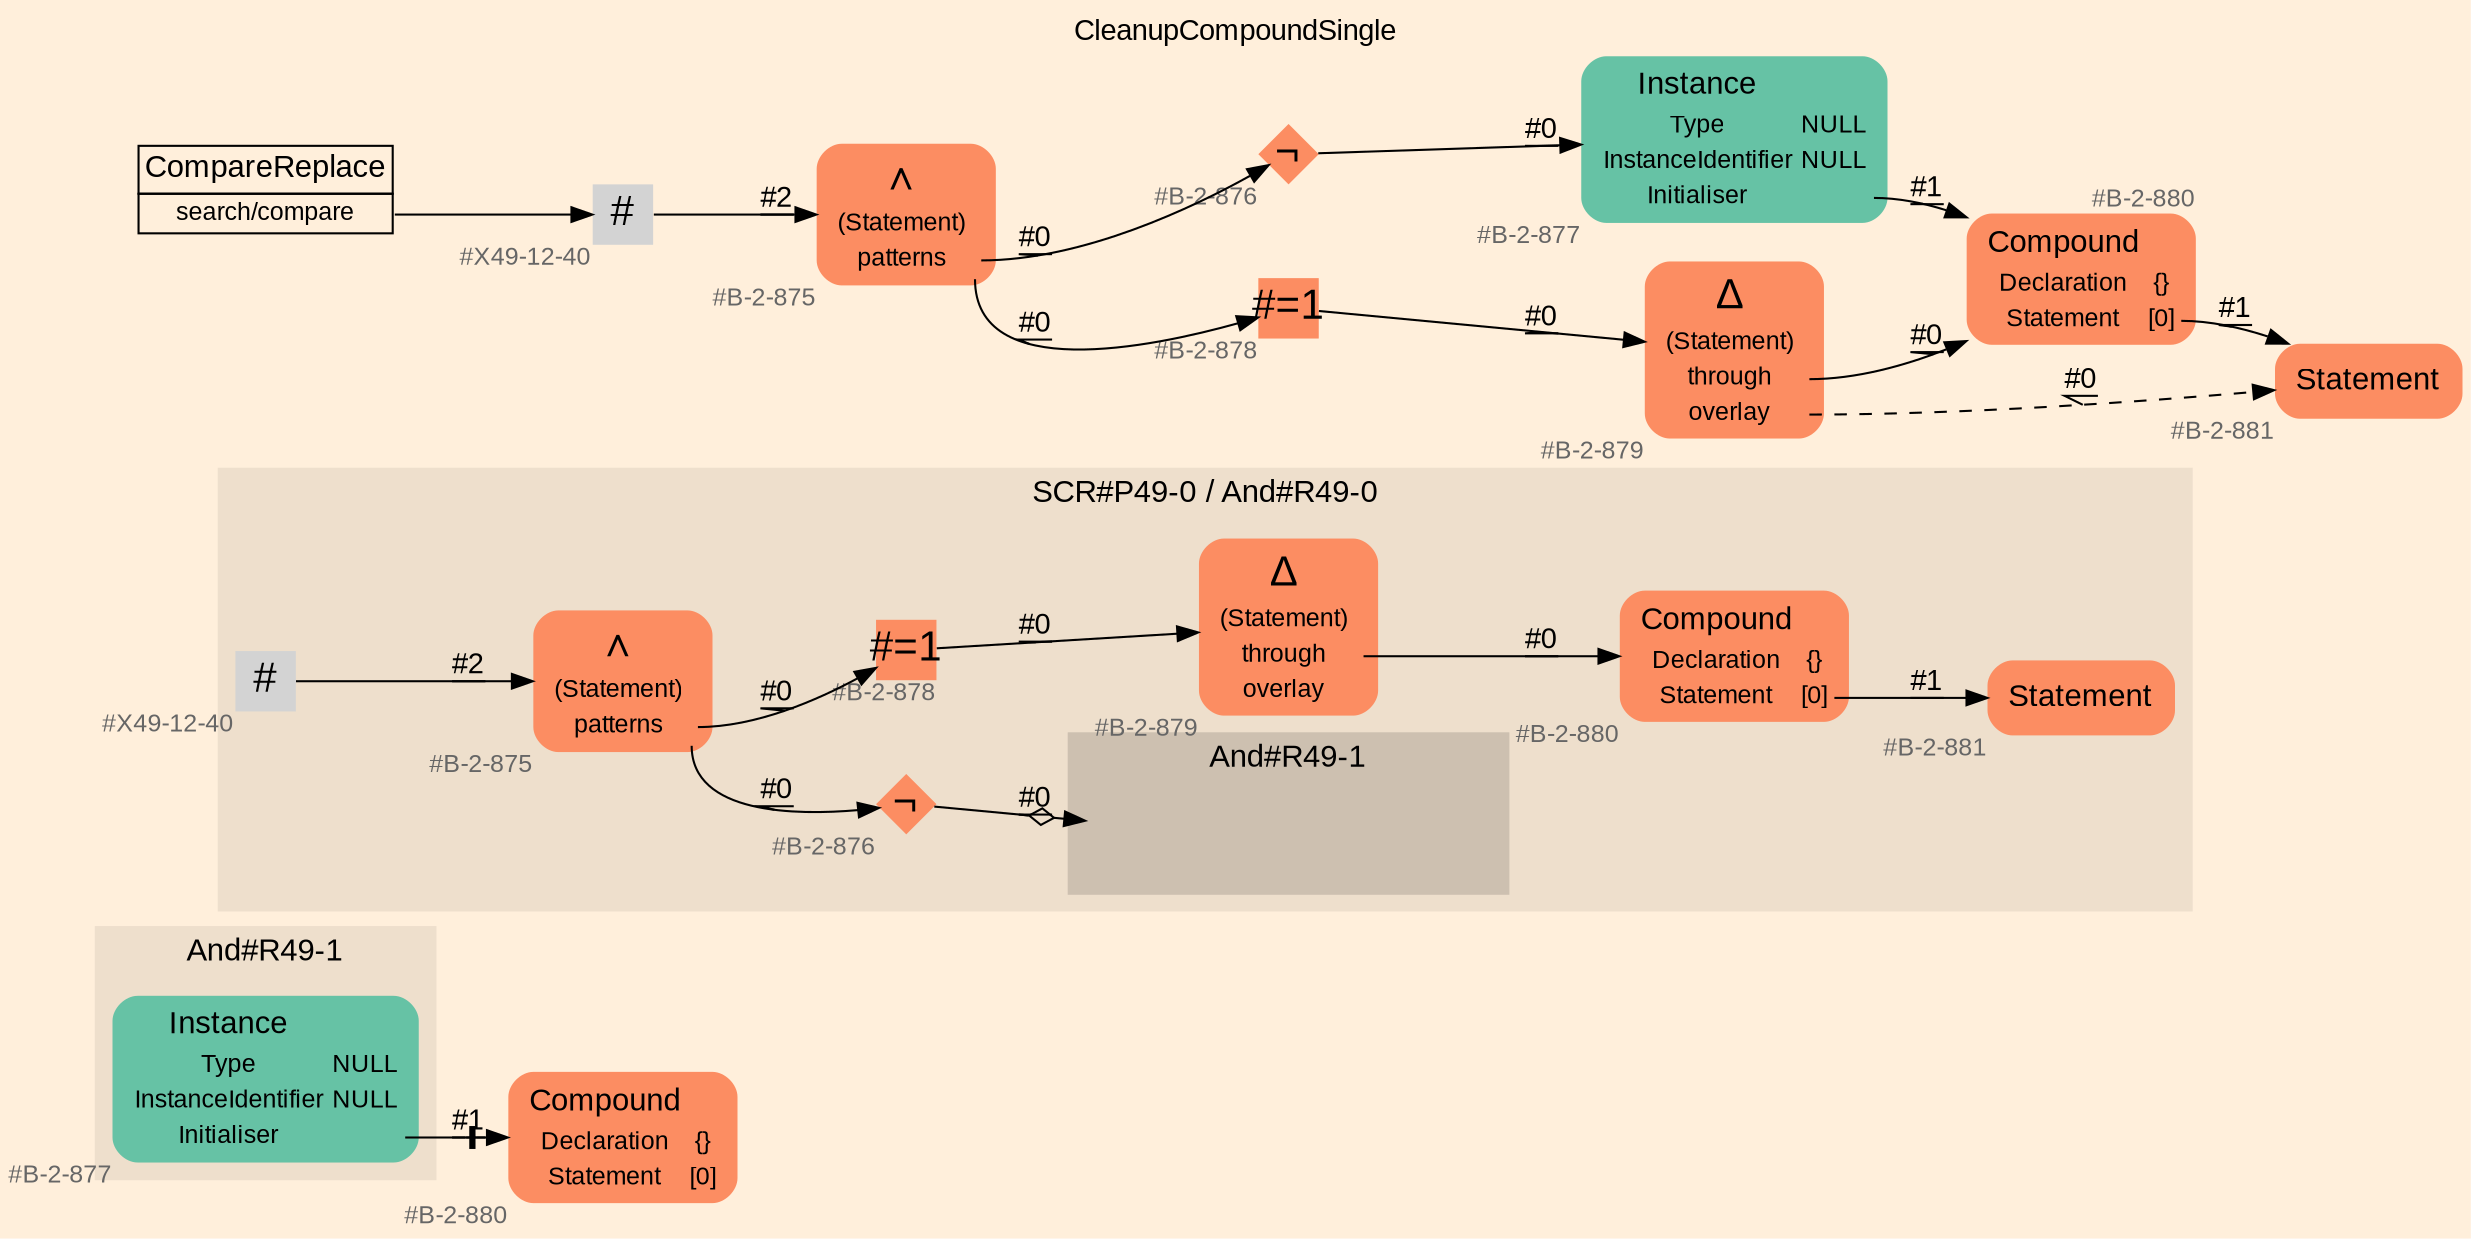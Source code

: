 digraph "CleanupCompoundSingle" {
label = "CleanupCompoundSingle"
labelloc = t
graph [
    rankdir = "LR"
    ranksep = 0.3
    bgcolor = antiquewhite1
    color = black
    fontcolor = black
    fontname = "Arial"
];
node [
    fontname = "Arial"
];
edge [
    fontname = "Arial"
];

// -------------------- figure And#R49-1 --------------------
// -------- region And#R49-1 ----------
subgraph "clusterAnd#R49-1" {
    label = "And#R49-1"
    style = "filled"
    color = antiquewhite2
    fontsize = "15"
    // -------- block And#R49-1/#B-2-877 ----------
    "And#R49-1/#B-2-877" [
        fillcolor = "/set28/1"
        xlabel = "#B-2-877"
        fontsize = "12"
        fontcolor = grey40
        shape = "plaintext"
        label = <<TABLE BORDER="0" CELLBORDER="0" CELLSPACING="0">
         <TR><TD><FONT COLOR="black" POINT-SIZE="15">Instance</FONT></TD></TR>
         <TR><TD><FONT COLOR="black" POINT-SIZE="12">Type</FONT></TD><TD PORT="port0"><FONT COLOR="black" POINT-SIZE="12">NULL</FONT></TD></TR>
         <TR><TD><FONT COLOR="black" POINT-SIZE="12">InstanceIdentifier</FONT></TD><TD PORT="port1"><FONT COLOR="black" POINT-SIZE="12">NULL</FONT></TD></TR>
         <TR><TD><FONT COLOR="black" POINT-SIZE="12">Initialiser</FONT></TD><TD PORT="port2"></TD></TR>
        </TABLE>>
        style = "rounded,filled"
    ];
    
}

// -------- block And#R49-1/#B-2-880 ----------
"And#R49-1/#B-2-880" [
    fillcolor = "/set28/2"
    xlabel = "#B-2-880"
    fontsize = "12"
    fontcolor = grey40
    shape = "plaintext"
    label = <<TABLE BORDER="0" CELLBORDER="0" CELLSPACING="0">
     <TR><TD><FONT COLOR="black" POINT-SIZE="15">Compound</FONT></TD></TR>
     <TR><TD><FONT COLOR="black" POINT-SIZE="12">Declaration</FONT></TD><TD PORT="port0"><FONT COLOR="black" POINT-SIZE="12">{}</FONT></TD></TR>
     <TR><TD><FONT COLOR="black" POINT-SIZE="12">Statement</FONT></TD><TD PORT="port1"><FONT COLOR="black" POINT-SIZE="12">[0]</FONT></TD></TR>
    </TABLE>>
    style = "rounded,filled"
];

"And#R49-1/#B-2-877":port2 -> "And#R49-1/#B-2-880" [
    arrowhead="normalnonetee"
    label = "#1"
    decorate = true
    color = black
    fontcolor = black
];


// -------------------- figure And#R49-0 --------------------
// -------- region And#R49-0 ----------
subgraph "clusterAnd#R49-0" {
    label = "SCR#P49-0 / And#R49-0"
    style = "filled"
    color = antiquewhite2
    fontsize = "15"
    // -------- block And#R49-0/#B-2-880 ----------
    "And#R49-0/#B-2-880" [
        fillcolor = "/set28/2"
        xlabel = "#B-2-880"
        fontsize = "12"
        fontcolor = grey40
        shape = "plaintext"
        label = <<TABLE BORDER="0" CELLBORDER="0" CELLSPACING="0">
         <TR><TD><FONT COLOR="black" POINT-SIZE="15">Compound</FONT></TD></TR>
         <TR><TD><FONT COLOR="black" POINT-SIZE="12">Declaration</FONT></TD><TD PORT="port0"><FONT COLOR="black" POINT-SIZE="12">{}</FONT></TD></TR>
         <TR><TD><FONT COLOR="black" POINT-SIZE="12">Statement</FONT></TD><TD PORT="port1"><FONT COLOR="black" POINT-SIZE="12">[0]</FONT></TD></TR>
        </TABLE>>
        style = "rounded,filled"
    ];
    
    // -------- block And#R49-0/#X49-12-40 ----------
    "And#R49-0/#X49-12-40" [
        xlabel = "#X49-12-40"
        fontsize = "12"
        fontcolor = grey40
        shape = "square"
        label = <<FONT COLOR="black" POINT-SIZE="20">#</FONT>>
        style = "filled"
        penwidth = 0.0
        fixedsize = true
        width = 0.4
        height = 0.4
    ];
    
    // -------- block And#R49-0/#B-2-876 ----------
    "And#R49-0/#B-2-876" [
        fillcolor = "/set28/2"
        xlabel = "#B-2-876"
        fontsize = "12"
        fontcolor = grey40
        shape = "diamond"
        label = <<FONT COLOR="black" POINT-SIZE="20">¬</FONT>>
        style = "filled"
        penwidth = 0.0
        fixedsize = true
        width = 0.4
        height = 0.4
    ];
    
    // -------- block And#R49-0/#B-2-879 ----------
    "And#R49-0/#B-2-879" [
        fillcolor = "/set28/2"
        xlabel = "#B-2-879"
        fontsize = "12"
        fontcolor = grey40
        shape = "plaintext"
        label = <<TABLE BORDER="0" CELLBORDER="0" CELLSPACING="0">
         <TR><TD><FONT COLOR="black" POINT-SIZE="20">Δ</FONT></TD></TR>
         <TR><TD><FONT COLOR="black" POINT-SIZE="12">(Statement)</FONT></TD><TD PORT="port0"></TD></TR>
         <TR><TD><FONT COLOR="black" POINT-SIZE="12">through</FONT></TD><TD PORT="port1"></TD></TR>
         <TR><TD><FONT COLOR="black" POINT-SIZE="12">overlay</FONT></TD><TD PORT="port2"></TD></TR>
        </TABLE>>
        style = "rounded,filled"
    ];
    
    // -------- block And#R49-0/#B-2-878 ----------
    "And#R49-0/#B-2-878" [
        fillcolor = "/set28/2"
        xlabel = "#B-2-878"
        fontsize = "12"
        fontcolor = grey40
        shape = "square"
        label = <<FONT COLOR="black" POINT-SIZE="20">#=1</FONT>>
        style = "filled"
        penwidth = 0.0
        fixedsize = true
        width = 0.4
        height = 0.4
    ];
    
    // -------- block And#R49-0/#B-2-881 ----------
    "And#R49-0/#B-2-881" [
        fillcolor = "/set28/2"
        xlabel = "#B-2-881"
        fontsize = "12"
        fontcolor = grey40
        shape = "plaintext"
        label = <<TABLE BORDER="0" CELLBORDER="0" CELLSPACING="0">
         <TR><TD><FONT COLOR="black" POINT-SIZE="15">Statement</FONT></TD></TR>
        </TABLE>>
        style = "rounded,filled"
    ];
    
    // -------- block And#R49-0/#B-2-875 ----------
    "And#R49-0/#B-2-875" [
        fillcolor = "/set28/2"
        xlabel = "#B-2-875"
        fontsize = "12"
        fontcolor = grey40
        shape = "plaintext"
        label = <<TABLE BORDER="0" CELLBORDER="0" CELLSPACING="0">
         <TR><TD><FONT COLOR="black" POINT-SIZE="20">∧</FONT></TD></TR>
         <TR><TD><FONT COLOR="black" POINT-SIZE="12">(Statement)</FONT></TD><TD PORT="port0"></TD></TR>
         <TR><TD><FONT COLOR="black" POINT-SIZE="12">patterns</FONT></TD><TD PORT="port1"></TD></TR>
        </TABLE>>
        style = "rounded,filled"
    ];
    
    // -------- region And#R49-0/And#R49-1 ----------
    subgraph "clusterAnd#R49-0/And#R49-1" {
        label = "And#R49-1"
        style = "filled"
        color = antiquewhite3
        fontsize = "15"
        // -------- block And#R49-0/And#R49-1/#B-2-877 ----------
        "And#R49-0/And#R49-1/#B-2-877" [
            fillcolor = "/set28/1"
            xlabel = "#B-2-877"
            fontsize = "12"
            fontcolor = grey40
            shape = "none"
            style = "invisible"
        ];
        
    }
    
}

"And#R49-0/#B-2-880":port1 -> "And#R49-0/#B-2-881" [
    label = "#1"
    decorate = true
    color = black
    fontcolor = black
];

"And#R49-0/#X49-12-40" -> "And#R49-0/#B-2-875" [
    label = "#2"
    decorate = true
    color = black
    fontcolor = black
];

"And#R49-0/#B-2-876" -> "And#R49-0/And#R49-1/#B-2-877" [
    arrowhead="normalnoneodiamond"
    label = "#0"
    decorate = true
    color = black
    fontcolor = black
];

"And#R49-0/#B-2-879":port1 -> "And#R49-0/#B-2-880" [
    label = "#0"
    decorate = true
    color = black
    fontcolor = black
];

"And#R49-0/#B-2-878" -> "And#R49-0/#B-2-879" [
    label = "#0"
    decorate = true
    color = black
    fontcolor = black
];

"And#R49-0/#B-2-875":port1 -> "And#R49-0/#B-2-878" [
    label = "#0"
    decorate = true
    color = black
    fontcolor = black
];

"And#R49-0/#B-2-875":port1 -> "And#R49-0/#B-2-876" [
    label = "#0"
    decorate = true
    color = black
    fontcolor = black
];


// -------------------- transformation figure --------------------
// -------- block CR#X49-10-49 ----------
"CR#X49-10-49" [
    fillcolor = antiquewhite1
    fontsize = "12"
    fontcolor = grey40
    shape = "plaintext"
    label = <<TABLE BORDER="0" CELLBORDER="1" CELLSPACING="0">
     <TR><TD><FONT COLOR="black" POINT-SIZE="15">CompareReplace</FONT></TD></TR>
     <TR><TD PORT="port0"><FONT COLOR="black" POINT-SIZE="12">search/compare</FONT></TD></TR>
    </TABLE>>
    style = "filled"
    color = black
];

// -------- block #X49-12-40 ----------
"#X49-12-40" [
    xlabel = "#X49-12-40"
    fontsize = "12"
    fontcolor = grey40
    shape = "square"
    label = <<FONT COLOR="black" POINT-SIZE="20">#</FONT>>
    style = "filled"
    penwidth = 0.0
    fixedsize = true
    width = 0.4
    height = 0.4
];

// -------- block #B-2-875 ----------
"#B-2-875" [
    fillcolor = "/set28/2"
    xlabel = "#B-2-875"
    fontsize = "12"
    fontcolor = grey40
    shape = "plaintext"
    label = <<TABLE BORDER="0" CELLBORDER="0" CELLSPACING="0">
     <TR><TD><FONT COLOR="black" POINT-SIZE="20">∧</FONT></TD></TR>
     <TR><TD><FONT COLOR="black" POINT-SIZE="12">(Statement)</FONT></TD><TD PORT="port0"></TD></TR>
     <TR><TD><FONT COLOR="black" POINT-SIZE="12">patterns</FONT></TD><TD PORT="port1"></TD></TR>
    </TABLE>>
    style = "rounded,filled"
];

// -------- block #B-2-878 ----------
"#B-2-878" [
    fillcolor = "/set28/2"
    xlabel = "#B-2-878"
    fontsize = "12"
    fontcolor = grey40
    shape = "square"
    label = <<FONT COLOR="black" POINT-SIZE="20">#=1</FONT>>
    style = "filled"
    penwidth = 0.0
    fixedsize = true
    width = 0.4
    height = 0.4
];

// -------- block #B-2-879 ----------
"#B-2-879" [
    fillcolor = "/set28/2"
    xlabel = "#B-2-879"
    fontsize = "12"
    fontcolor = grey40
    shape = "plaintext"
    label = <<TABLE BORDER="0" CELLBORDER="0" CELLSPACING="0">
     <TR><TD><FONT COLOR="black" POINT-SIZE="20">Δ</FONT></TD></TR>
     <TR><TD><FONT COLOR="black" POINT-SIZE="12">(Statement)</FONT></TD><TD PORT="port0"></TD></TR>
     <TR><TD><FONT COLOR="black" POINT-SIZE="12">through</FONT></TD><TD PORT="port1"></TD></TR>
     <TR><TD><FONT COLOR="black" POINT-SIZE="12">overlay</FONT></TD><TD PORT="port2"></TD></TR>
    </TABLE>>
    style = "rounded,filled"
];

// -------- block #B-2-880 ----------
"#B-2-880" [
    fillcolor = "/set28/2"
    xlabel = "#B-2-880"
    fontsize = "12"
    fontcolor = grey40
    shape = "plaintext"
    label = <<TABLE BORDER="0" CELLBORDER="0" CELLSPACING="0">
     <TR><TD><FONT COLOR="black" POINT-SIZE="15">Compound</FONT></TD></TR>
     <TR><TD><FONT COLOR="black" POINT-SIZE="12">Declaration</FONT></TD><TD PORT="port0"><FONT COLOR="black" POINT-SIZE="12">{}</FONT></TD></TR>
     <TR><TD><FONT COLOR="black" POINT-SIZE="12">Statement</FONT></TD><TD PORT="port1"><FONT COLOR="black" POINT-SIZE="12">[0]</FONT></TD></TR>
    </TABLE>>
    style = "rounded,filled"
];

// -------- block #B-2-881 ----------
"#B-2-881" [
    fillcolor = "/set28/2"
    xlabel = "#B-2-881"
    fontsize = "12"
    fontcolor = grey40
    shape = "plaintext"
    label = <<TABLE BORDER="0" CELLBORDER="0" CELLSPACING="0">
     <TR><TD><FONT COLOR="black" POINT-SIZE="15">Statement</FONT></TD></TR>
    </TABLE>>
    style = "rounded,filled"
];

// -------- block #B-2-876 ----------
"#B-2-876" [
    fillcolor = "/set28/2"
    xlabel = "#B-2-876"
    fontsize = "12"
    fontcolor = grey40
    shape = "diamond"
    label = <<FONT COLOR="black" POINT-SIZE="20">¬</FONT>>
    style = "filled"
    penwidth = 0.0
    fixedsize = true
    width = 0.4
    height = 0.4
];

// -------- block #B-2-877 ----------
"#B-2-877" [
    fillcolor = "/set28/1"
    xlabel = "#B-2-877"
    fontsize = "12"
    fontcolor = grey40
    shape = "plaintext"
    label = <<TABLE BORDER="0" CELLBORDER="0" CELLSPACING="0">
     <TR><TD><FONT COLOR="black" POINT-SIZE="15">Instance</FONT></TD></TR>
     <TR><TD><FONT COLOR="black" POINT-SIZE="12">Type</FONT></TD><TD PORT="port0"><FONT COLOR="black" POINT-SIZE="12">NULL</FONT></TD></TR>
     <TR><TD><FONT COLOR="black" POINT-SIZE="12">InstanceIdentifier</FONT></TD><TD PORT="port1"><FONT COLOR="black" POINT-SIZE="12">NULL</FONT></TD></TR>
     <TR><TD><FONT COLOR="black" POINT-SIZE="12">Initialiser</FONT></TD><TD PORT="port2"></TD></TR>
    </TABLE>>
    style = "rounded,filled"
];

"CR#X49-10-49":port0 -> "#X49-12-40" [
    label = ""
    decorate = true
    color = black
    fontcolor = black
];

"#X49-12-40" -> "#B-2-875" [
    label = "#2"
    decorate = true
    color = black
    fontcolor = black
];

"#B-2-875":port1 -> "#B-2-878" [
    label = "#0"
    decorate = true
    color = black
    fontcolor = black
];

"#B-2-875":port1 -> "#B-2-876" [
    label = "#0"
    decorate = true
    color = black
    fontcolor = black
];

"#B-2-878" -> "#B-2-879" [
    label = "#0"
    decorate = true
    color = black
    fontcolor = black
];

"#B-2-879":port1 -> "#B-2-880" [
    label = "#0"
    decorate = true
    color = black
    fontcolor = black
];

"#B-2-879":port2 -> "#B-2-881" [
    style="dashed"
    label = "#0"
    decorate = true
    color = black
    fontcolor = black
];

"#B-2-880":port1 -> "#B-2-881" [
    label = "#1"
    decorate = true
    color = black
    fontcolor = black
];

"#B-2-876" -> "#B-2-877" [
    label = "#0"
    decorate = true
    color = black
    fontcolor = black
];

"#B-2-877":port2 -> "#B-2-880" [
    label = "#1"
    decorate = true
    color = black
    fontcolor = black
];


}
